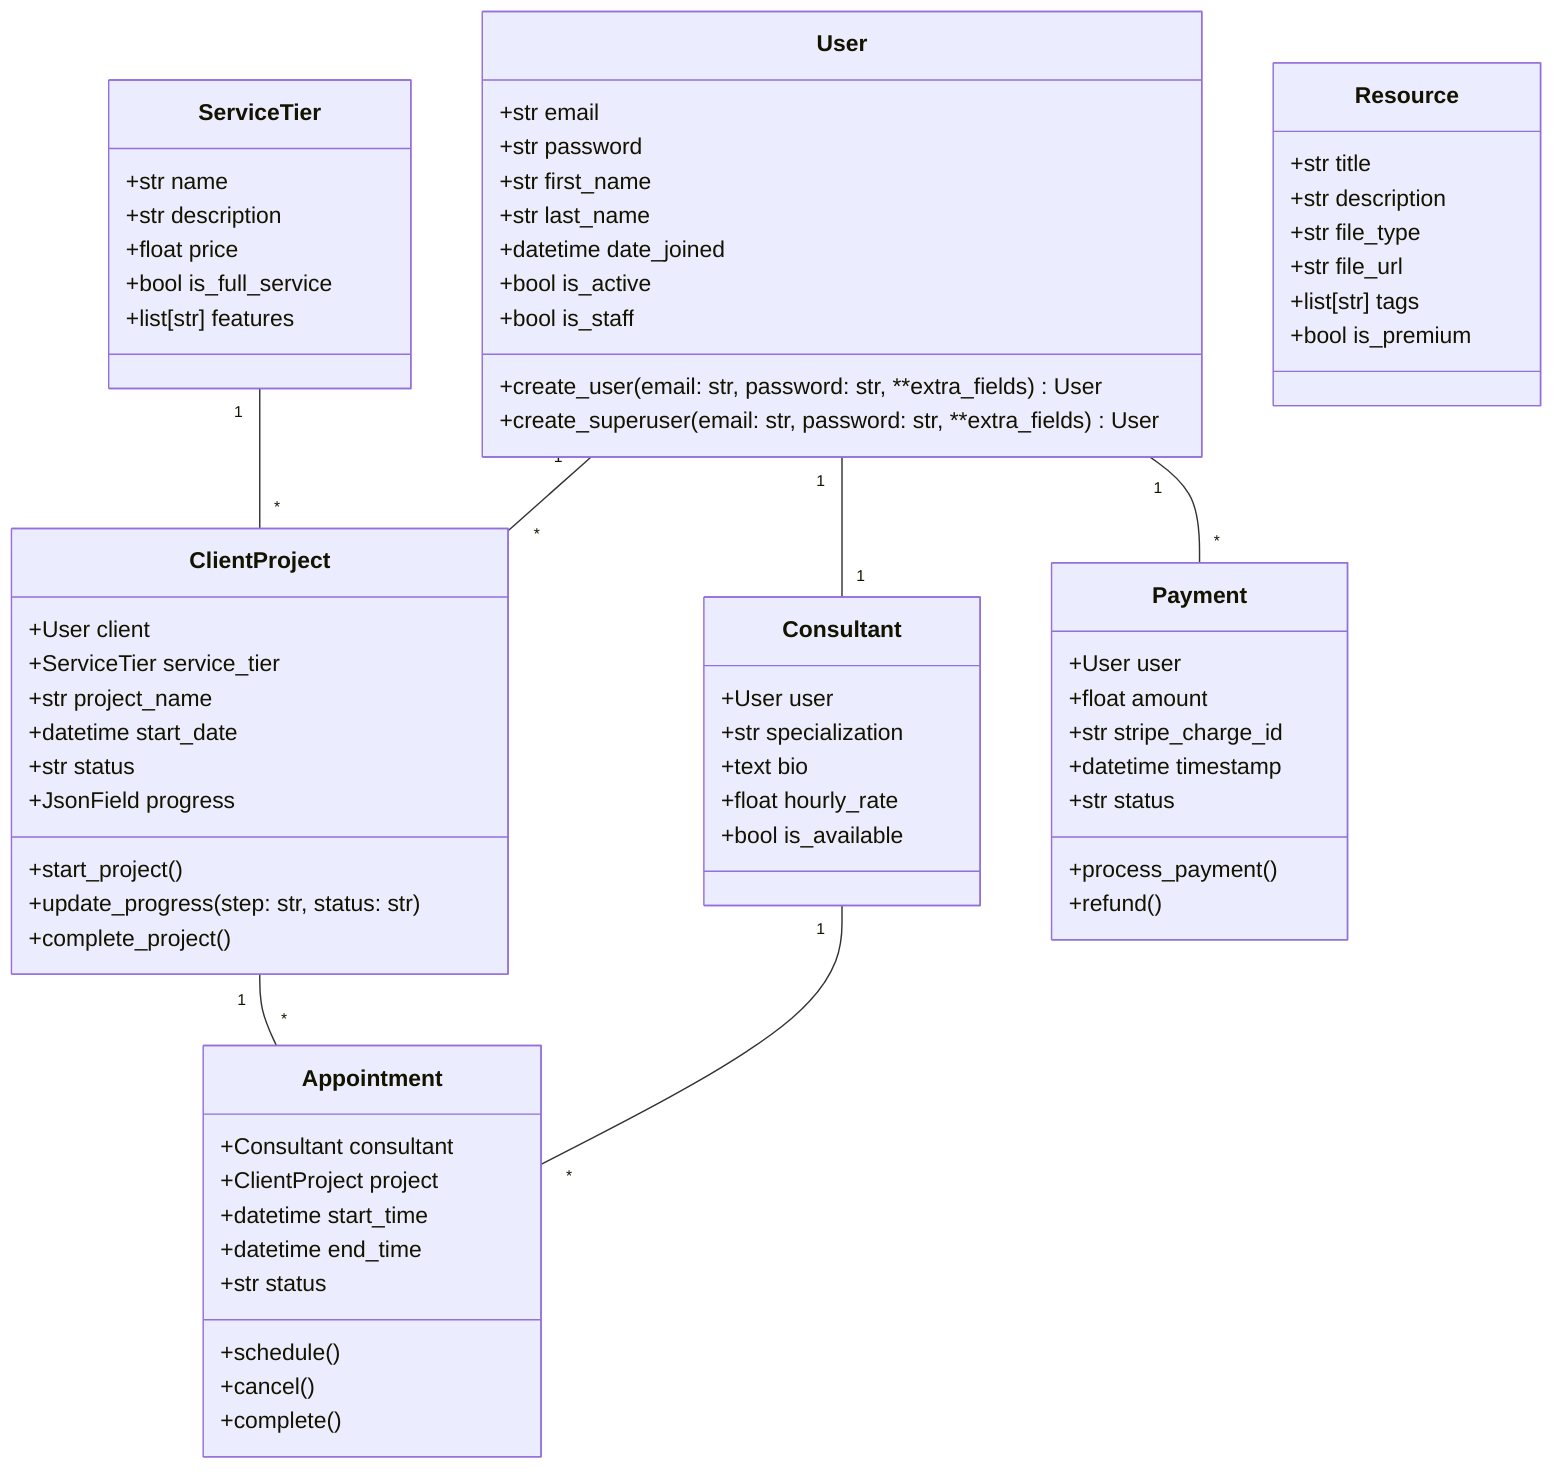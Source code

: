 classDiagram
    class User {
        +str email
        +str password
        +str first_name
        +str last_name
        +datetime date_joined
        +bool is_active
        +bool is_staff
        +create_user(email: str, password: str, **extra_fields) User
        +create_superuser(email: str, password: str, **extra_fields) User
    }

    class ServiceTier {
        +str name
        +str description
        +float price
        +bool is_full_service
        +list[str] features
    }

    class ClientProject {
        +User client
        +ServiceTier service_tier
        +str project_name
        +datetime start_date
        +str status
        +JsonField progress
        +start_project()
        +update_progress(step: str, status: str)
        +complete_project()
    }

    class Resource {
        +str title
        +str description
        +str file_type
        +str file_url
        +list[str] tags
        +bool is_premium
    }

    class Consultant {
        +User user
        +str specialization
        +text bio
        +float hourly_rate
        +bool is_available
    }

    class Appointment {
        +Consultant consultant
        +ClientProject project
        +datetime start_time
        +datetime end_time
        +str status
        +schedule()
        +cancel()
        +complete()
    }

    class Payment {
        +User user
        +float amount
        +str stripe_charge_id
        +datetime timestamp
        +str status
        +process_payment()
        +refund()
    }

    User "1" -- "*" ClientProject
    ServiceTier "1" -- "*" ClientProject
    User "1" -- "1" Consultant
    ClientProject "1" -- "*" Appointment
    Consultant "1" -- "*" Appointment
    User "1" -- "*" Payment